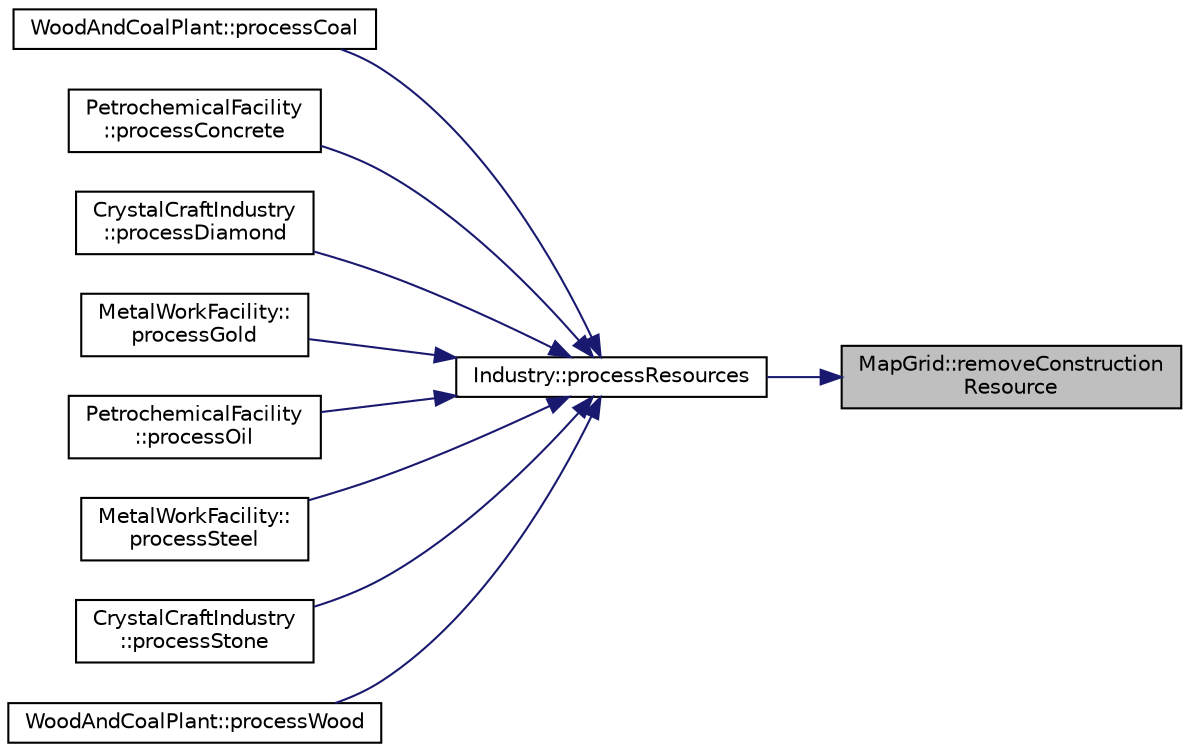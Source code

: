 digraph "MapGrid::removeConstructionResource"
{
 // LATEX_PDF_SIZE
  edge [fontname="Helvetica",fontsize="10",labelfontname="Helvetica",labelfontsize="10"];
  node [fontname="Helvetica",fontsize="10",shape=record];
  rankdir="RL";
  Node1 [label="MapGrid::removeConstruction\lResource",height=0.2,width=0.4,color="black", fillcolor="grey75", style="filled", fontcolor="black",tooltip=" "];
  Node1 -> Node2 [dir="back",color="midnightblue",fontsize="10",style="solid",fontname="Helvetica"];
  Node2 [label="Industry::processResources",height=0.2,width=0.4,color="black", fillcolor="white", style="filled",URL="$classIndustry.html#af8a58f057bb9be2f8b2d84ed03918904",tooltip="Processes resources based on the specified amount."];
  Node2 -> Node3 [dir="back",color="midnightblue",fontsize="10",style="solid",fontname="Helvetica"];
  Node3 [label="WoodAndCoalPlant::processCoal",height=0.2,width=0.4,color="black", fillcolor="white", style="filled",URL="$classWoodAndCoalPlant.html#a4529e9e6aa4bd2ebb3639a8ad9b7f4b1",tooltip="Processes a specified amount of coal and updates resources."];
  Node2 -> Node4 [dir="back",color="midnightblue",fontsize="10",style="solid",fontname="Helvetica"];
  Node4 [label="PetrochemicalFacility\l::processConcrete",height=0.2,width=0.4,color="black", fillcolor="white", style="filled",URL="$classPetrochemicalFacility.html#a49e64fa2c54f0897290548c784032b45",tooltip="Processes a specified amount of concrete in the facility."];
  Node2 -> Node5 [dir="back",color="midnightblue",fontsize="10",style="solid",fontname="Helvetica"];
  Node5 [label="CrystalCraftIndustry\l::processDiamond",height=0.2,width=0.4,color="black", fillcolor="white", style="filled",URL="$classCrystalCraftIndustry.html#a65147a09e9ae5746ea83d88b44bf7077",tooltip="Processes a specified amount of diamonds."];
  Node2 -> Node6 [dir="back",color="midnightblue",fontsize="10",style="solid",fontname="Helvetica"];
  Node6 [label="MetalWorkFacility::\lprocessGold",height=0.2,width=0.4,color="black", fillcolor="white", style="filled",URL="$classMetalWorkFacility.html#a9f506921a29f4fe41ec91b071175b2fd",tooltip="Processes a specified amount of gold."];
  Node2 -> Node7 [dir="back",color="midnightblue",fontsize="10",style="solid",fontname="Helvetica"];
  Node7 [label="PetrochemicalFacility\l::processOil",height=0.2,width=0.4,color="black", fillcolor="white", style="filled",URL="$classPetrochemicalFacility.html#aae7ecfabcaf2d05fcbc20c90e4fe9c04",tooltip="Processes a specified amount of oil in the facility."];
  Node2 -> Node8 [dir="back",color="midnightblue",fontsize="10",style="solid",fontname="Helvetica"];
  Node8 [label="MetalWorkFacility::\lprocessSteel",height=0.2,width=0.4,color="black", fillcolor="white", style="filled",URL="$classMetalWorkFacility.html#aa724f47f3e8a634e902577dbc73068fa",tooltip="Processes a specified amount of steel."];
  Node2 -> Node9 [dir="back",color="midnightblue",fontsize="10",style="solid",fontname="Helvetica"];
  Node9 [label="CrystalCraftIndustry\l::processStone",height=0.2,width=0.4,color="black", fillcolor="white", style="filled",URL="$classCrystalCraftIndustry.html#acb8df467a3568ce62d1696df523d439d",tooltip="Processes a specified amount of stone."];
  Node2 -> Node10 [dir="back",color="midnightblue",fontsize="10",style="solid",fontname="Helvetica"];
  Node10 [label="WoodAndCoalPlant::processWood",height=0.2,width=0.4,color="black", fillcolor="white", style="filled",URL="$classWoodAndCoalPlant.html#adb393197eb6d430716de853462d796ab",tooltip="Processes a specified amount of wood and updates resources."];
}
